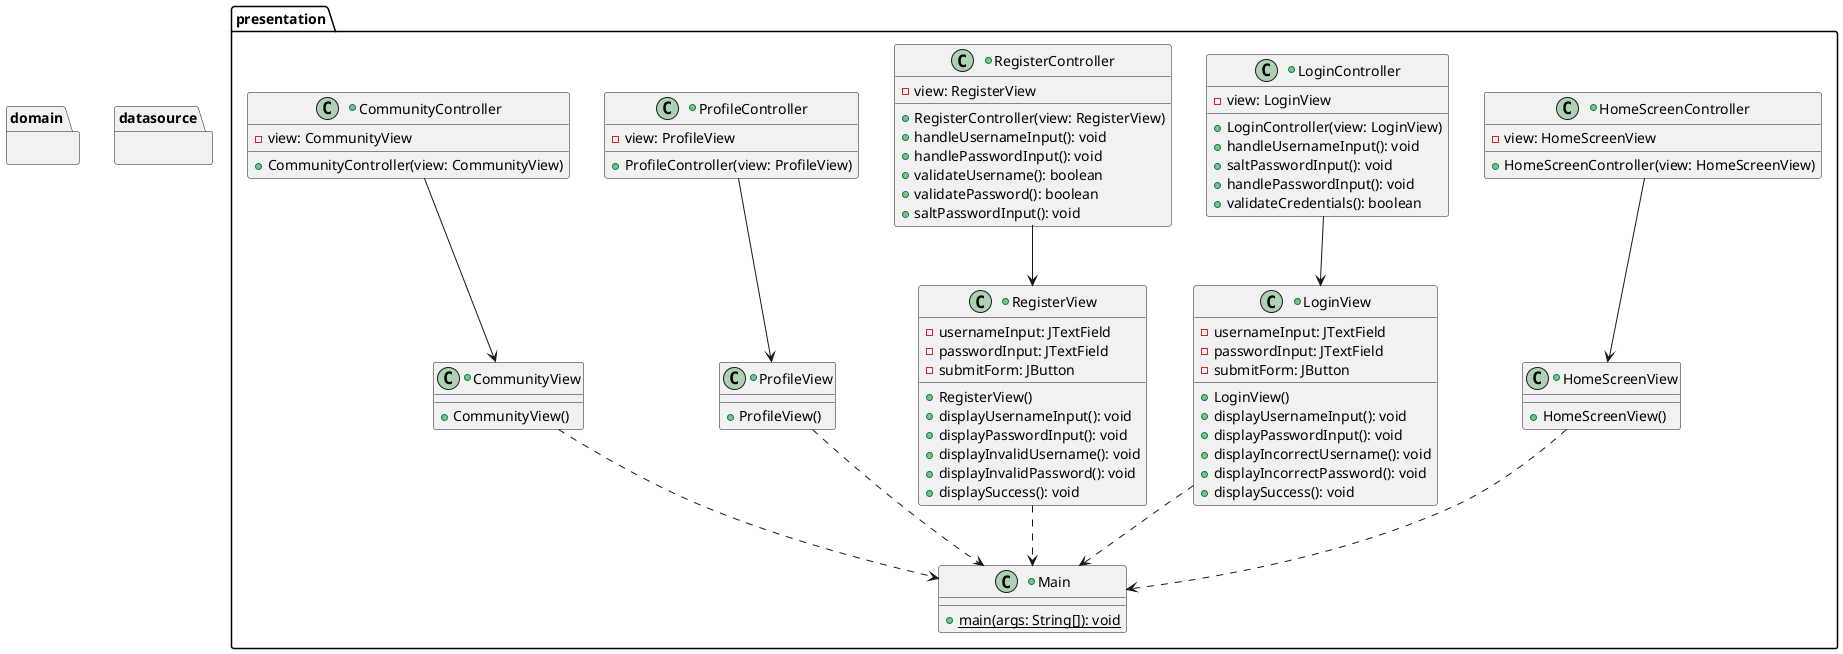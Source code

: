 @startuml

package presentation {
    +class Main {
        +{static}main(args: String[]): void
    }

    +class HomeScreenView {
        +HomeScreenView()
    }

    +class HomeScreenController {
        -view: HomeScreenView

        +HomeScreenController(view: HomeScreenView)
    }

    +class LoginView {
        -usernameInput: JTextField
        -passwordInput: JTextField
        -submitForm: JButton

        +LoginView()
        +displayUsernameInput(): void
        +displayPasswordInput(): void
        +displayIncorrectUsername(): void
        +displayIncorrectPassword(): void
        +displaySuccess(): void

    }

    +class LoginController {
        -view: LoginView

        +LoginController(view: LoginView)
        +handleUsernameInput(): void
        +saltPasswordInput(): void
        +handlePasswordInput(): void
        +validateCredentials(): boolean
    }

    +class RegisterView {
        -usernameInput: JTextField
        -passwordInput: JTextField
         -submitForm: JButton

        +RegisterView()
        +displayUsernameInput(): void
        +displayPasswordInput(): void
        +displayInvalidUsername(): void
        +displayInvalidPassword(): void
        +displaySuccess(): void
    }

    +class RegisterController {
        -view: RegisterView

        +RegisterController(view: RegisterView)
        +handleUsernameInput(): void
        +handlePasswordInput(): void
        +validateUsername(): boolean
        +validatePassword(): boolean
        +saltPasswordInput(): void
    }

    +class ProfileView {
        +ProfileView()
    }

    +class ProfileController {
        -view: ProfileView

        +ProfileController(view: ProfileView)
    }

    +class CommunityView {
        +CommunityView()
    }

    +class CommunityController {
        -view: CommunityView

        +CommunityController(view: CommunityView)
    }
}

package domain {

}

package datasource {

}

' presentation dependencies
HomeScreenView ..> Main
LoginView ..> Main
RegisterView ..> Main
ProfileView ..> Main
CommunityView ..> Main

HomeScreenController --> HomeScreenView
LoginController --> LoginView
RegisterController --> RegisterView
ProfileController --> ProfileView
CommunityController --> CommunityView

' domain dependencies


' datasource dependencies


@enduml